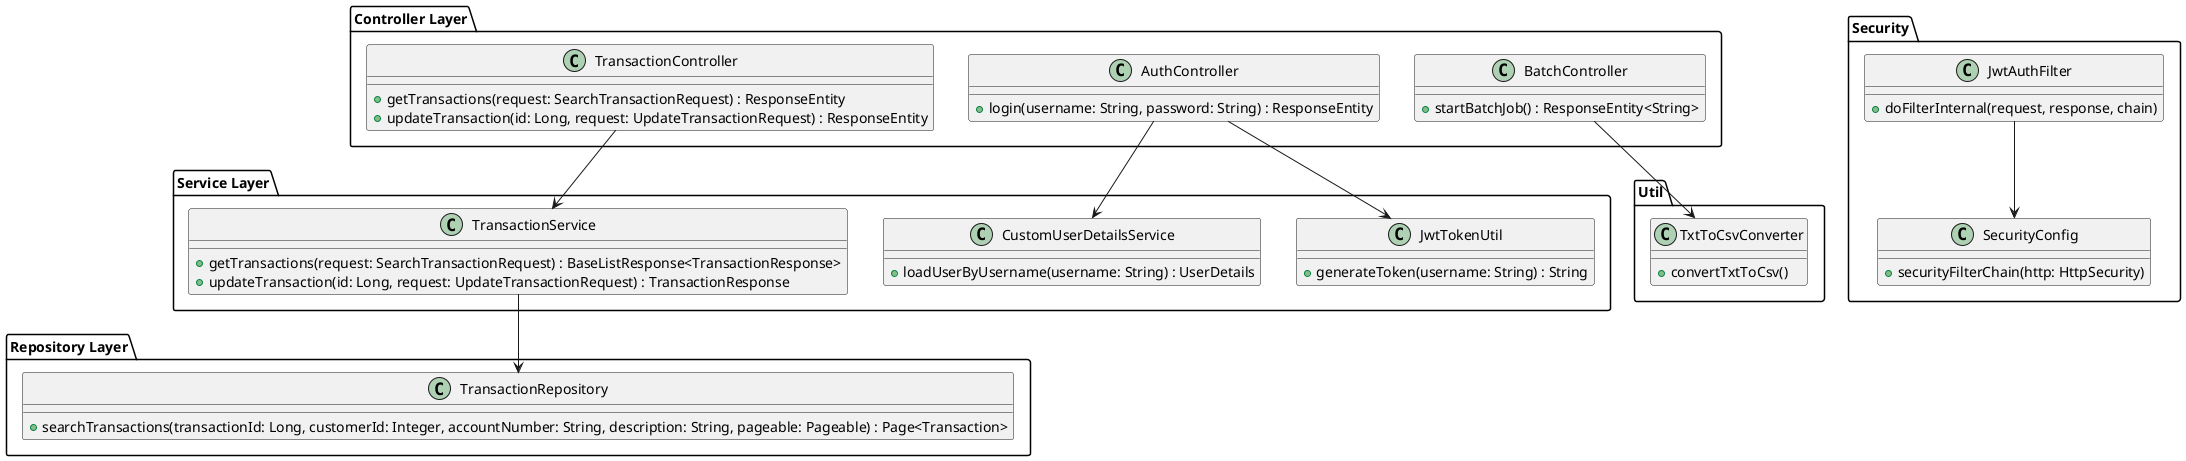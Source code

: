 @startuml
package "Controller Layer" {
    class AuthController {
        + login(username: String, password: String) : ResponseEntity
    }
    
    class BatchController {
        + startBatchJob() : ResponseEntity<String>
    }
    
    class TransactionController {
        + getTransactions(request: SearchTransactionRequest) : ResponseEntity
        + updateTransaction(id: Long, request: UpdateTransactionRequest) : ResponseEntity
    }
}

package "Service Layer" {
    class TransactionService {
        + getTransactions(request: SearchTransactionRequest) : BaseListResponse<TransactionResponse>
        + updateTransaction(id: Long, request: UpdateTransactionRequest) : TransactionResponse
    }

    class CustomUserDetailsService {
        + loadUserByUsername(username: String) : UserDetails
    }

    class JwtTokenUtil {
        + generateToken(username: String) : String
    }
}

package "Repository Layer" {
    class TransactionRepository {
        + searchTransactions(transactionId: Long, customerId: Integer, accountNumber: String, description: String, pageable: Pageable) : Page<Transaction>
    }
}

package "Security" {
    class JwtAuthFilter {
        + doFilterInternal(request, response, chain)
    }

    class SecurityConfig {
        + securityFilterChain(http: HttpSecurity)
    }
}

package "Util" {
    class TxtToCsvConverter {
        + convertTxtToCsv()
    }
}

AuthController --> JwtTokenUtil
AuthController --> CustomUserDetailsService
BatchController --> TxtToCsvConverter
TransactionController --> TransactionService
TransactionService --> TransactionRepository
JwtAuthFilter --> SecurityConfig
@enduml
